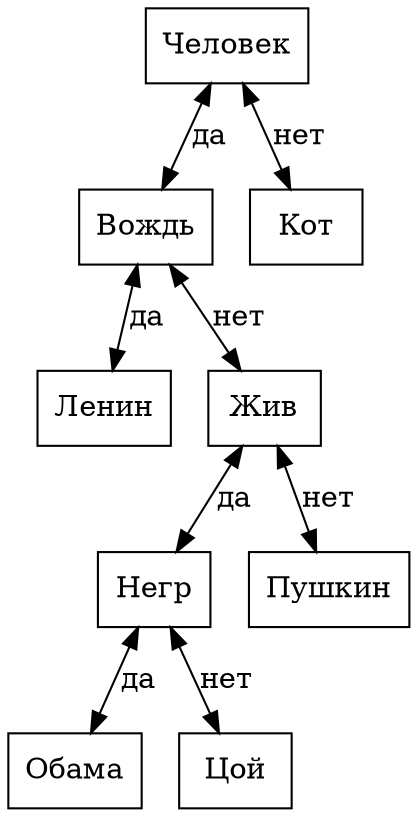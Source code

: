 digraph Tree
{
	node[shape =polygon]; edge[dir=both];
	"Человек"->"Вождь"[label = да]
	"Вождь"->"Ленин"[label = да]
	"Вождь"->"Жив"[label = нет]
	"Жив"->"Негр"[label = да]
	"Негр"->"Обама"[label = да]
	"Негр"->"Цой"[label = нет]
	"Жив"->"Пушкин"[label = нет]
	"Человек"->"Кот"[label = нет]
}